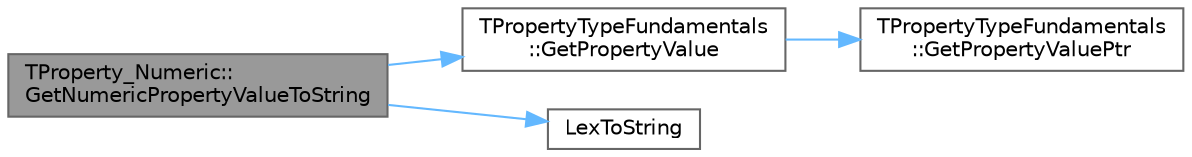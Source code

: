 digraph "TProperty_Numeric::GetNumericPropertyValueToString"
{
 // INTERACTIVE_SVG=YES
 // LATEX_PDF_SIZE
  bgcolor="transparent";
  edge [fontname=Helvetica,fontsize=10,labelfontname=Helvetica,labelfontsize=10];
  node [fontname=Helvetica,fontsize=10,shape=box,height=0.2,width=0.4];
  rankdir="LR";
  Node1 [id="Node000001",label="TProperty_Numeric::\lGetNumericPropertyValueToString",height=0.2,width=0.4,color="gray40", fillcolor="grey60", style="filled", fontcolor="black",tooltip=" "];
  Node1 -> Node2 [id="edge1_Node000001_Node000002",color="steelblue1",style="solid",tooltip=" "];
  Node2 [id="Node000002",label="TPropertyTypeFundamentals\l::GetPropertyValue",height=0.2,width=0.4,color="grey40", fillcolor="white", style="filled",URL="$dd/db1/classTPropertyTypeFundamentals.html#a3bc045aea6c00115f26bfa346a6e3ac8",tooltip="Get the value of the property from an address."];
  Node2 -> Node3 [id="edge2_Node000002_Node000003",color="steelblue1",style="solid",tooltip=" "];
  Node3 [id="Node000003",label="TPropertyTypeFundamentals\l::GetPropertyValuePtr",height=0.2,width=0.4,color="grey40", fillcolor="white", style="filled",URL="$dd/db1/classTPropertyTypeFundamentals.html#a13fb936bf4755b4d45a2ea1e2f96d38e",tooltip="Convert the address of a value of the property to the proper type."];
  Node1 -> Node4 [id="edge3_Node000001_Node000004",color="steelblue1",style="solid",tooltip=" "];
  Node4 [id="Node000004",label="LexToString",height=0.2,width=0.4,color="grey40", fillcolor="white", style="filled",URL="$d2/de7/MetasoundFrontendDocument_8h.html#aa10724c394a22c4d59419d058c863548",tooltip=" "];
}
